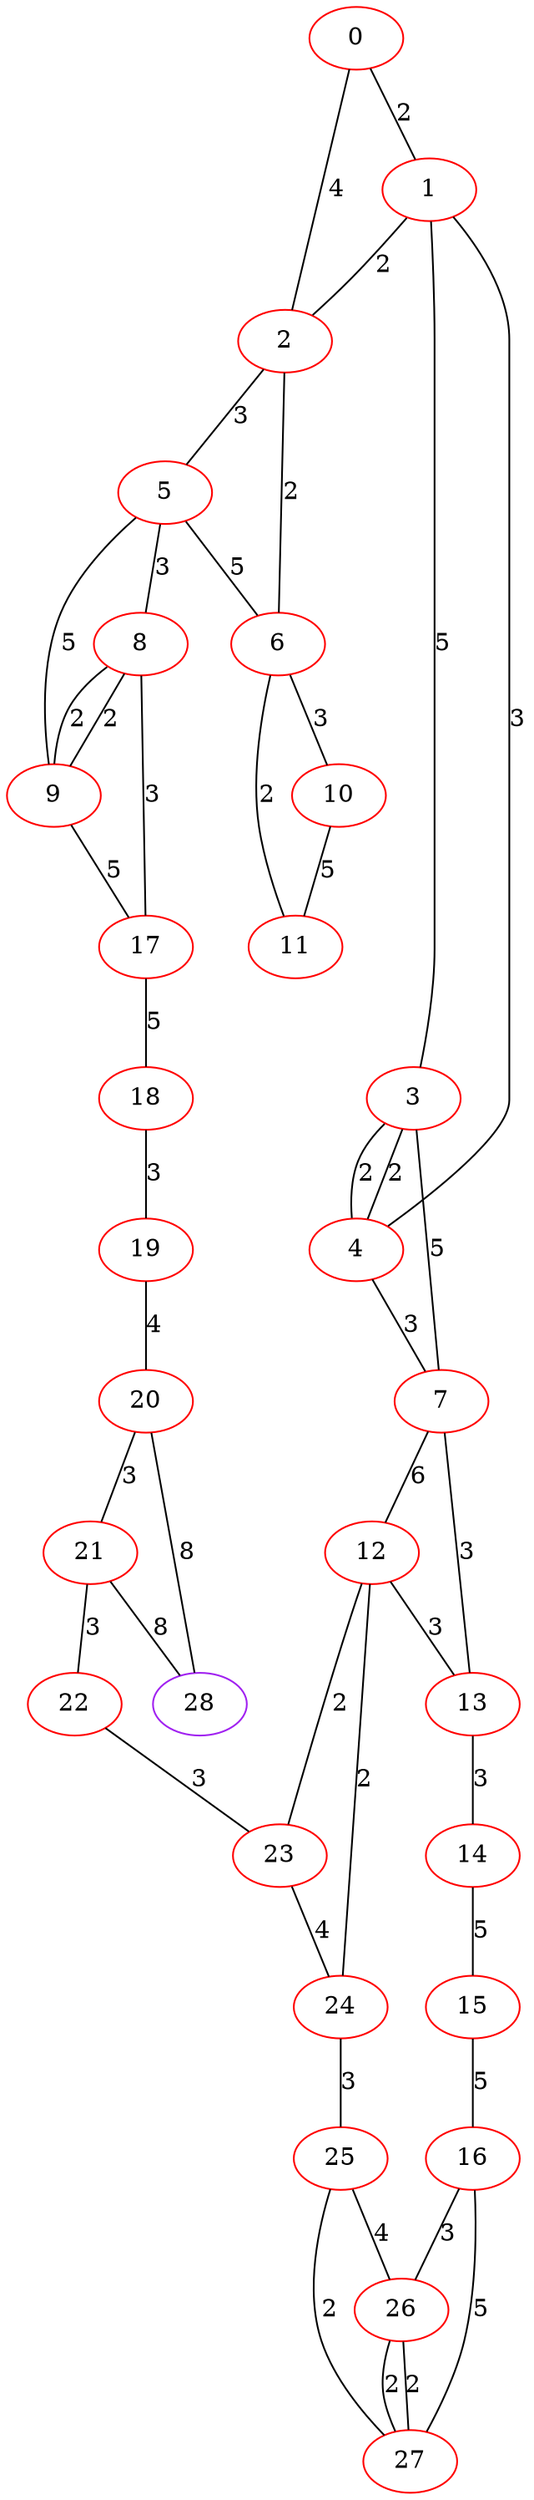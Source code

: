 graph "" {
0 [color=red, weight=1];
1 [color=red, weight=1];
2 [color=red, weight=1];
3 [color=red, weight=1];
4 [color=red, weight=1];
5 [color=red, weight=1];
6 [color=red, weight=1];
7 [color=red, weight=1];
8 [color=red, weight=1];
9 [color=red, weight=1];
10 [color=red, weight=1];
11 [color=red, weight=1];
12 [color=red, weight=1];
13 [color=red, weight=1];
14 [color=red, weight=1];
15 [color=red, weight=1];
16 [color=red, weight=1];
17 [color=red, weight=1];
18 [color=red, weight=1];
19 [color=red, weight=1];
20 [color=red, weight=1];
21 [color=red, weight=1];
22 [color=red, weight=1];
23 [color=red, weight=1];
24 [color=red, weight=1];
25 [color=red, weight=1];
26 [color=red, weight=1];
27 [color=red, weight=1];
28 [color=purple, weight=4];
0 -- 1  [key=0, label=2];
0 -- 2  [key=0, label=4];
1 -- 2  [key=0, label=2];
1 -- 3  [key=0, label=5];
1 -- 4  [key=0, label=3];
2 -- 5  [key=0, label=3];
2 -- 6  [key=0, label=2];
3 -- 4  [key=0, label=2];
3 -- 4  [key=1, label=2];
3 -- 7  [key=0, label=5];
4 -- 7  [key=0, label=3];
5 -- 8  [key=0, label=3];
5 -- 9  [key=0, label=5];
5 -- 6  [key=0, label=5];
6 -- 11  [key=0, label=2];
6 -- 10  [key=0, label=3];
7 -- 12  [key=0, label=6];
7 -- 13  [key=0, label=3];
8 -- 9  [key=0, label=2];
8 -- 9  [key=1, label=2];
8 -- 17  [key=0, label=3];
9 -- 17  [key=0, label=5];
10 -- 11  [key=0, label=5];
12 -- 24  [key=0, label=2];
12 -- 13  [key=0, label=3];
12 -- 23  [key=0, label=2];
13 -- 14  [key=0, label=3];
14 -- 15  [key=0, label=5];
15 -- 16  [key=0, label=5];
16 -- 26  [key=0, label=3];
16 -- 27  [key=0, label=5];
17 -- 18  [key=0, label=5];
18 -- 19  [key=0, label=3];
19 -- 20  [key=0, label=4];
20 -- 28  [key=0, label=8];
20 -- 21  [key=0, label=3];
21 -- 28  [key=0, label=8];
21 -- 22  [key=0, label=3];
22 -- 23  [key=0, label=3];
23 -- 24  [key=0, label=4];
24 -- 25  [key=0, label=3];
25 -- 26  [key=0, label=4];
25 -- 27  [key=0, label=2];
26 -- 27  [key=0, label=2];
26 -- 27  [key=1, label=2];
}
